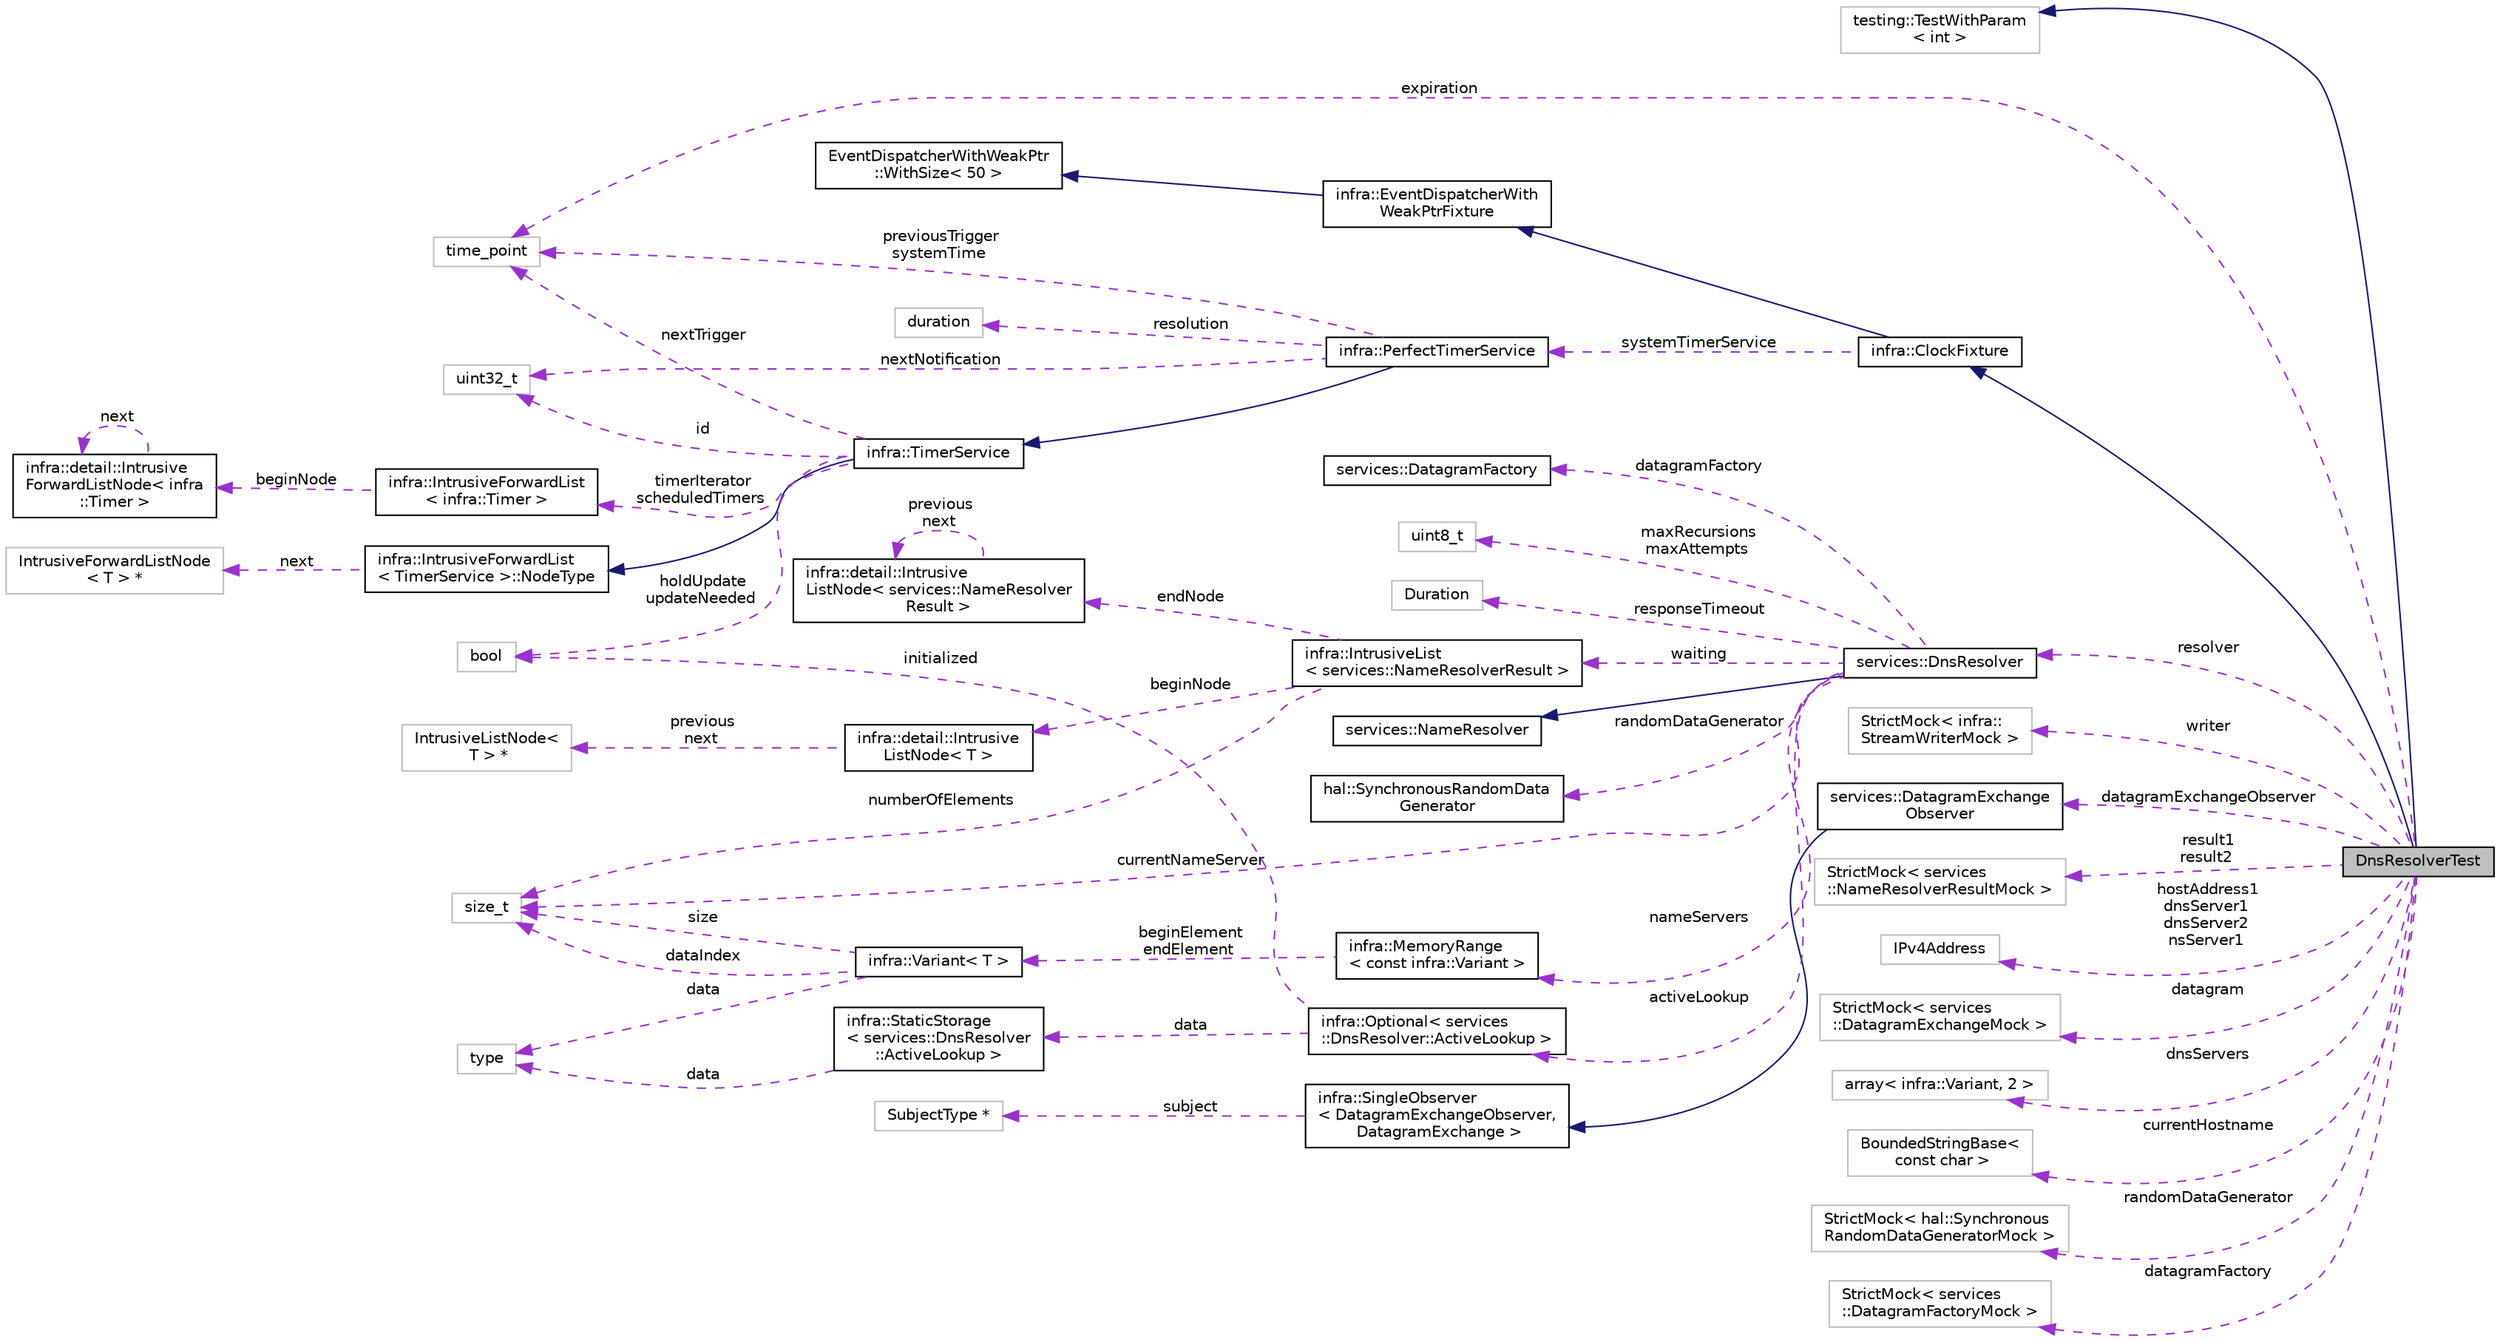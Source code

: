 digraph "DnsResolverTest"
{
 // INTERACTIVE_SVG=YES
  edge [fontname="Helvetica",fontsize="10",labelfontname="Helvetica",labelfontsize="10"];
  node [fontname="Helvetica",fontsize="10",shape=record];
  rankdir="LR";
  Node7 [label="DnsResolverTest",height=0.2,width=0.4,color="black", fillcolor="grey75", style="filled", fontcolor="black"];
  Node8 -> Node7 [dir="back",color="midnightblue",fontsize="10",style="solid",fontname="Helvetica"];
  Node8 [label="testing::TestWithParam\l\< int \>",height=0.2,width=0.4,color="grey75", fillcolor="white", style="filled"];
  Node9 -> Node7 [dir="back",color="midnightblue",fontsize="10",style="solid",fontname="Helvetica"];
  Node9 [label="infra::ClockFixture",height=0.2,width=0.4,color="black", fillcolor="white", style="filled",URL="$d1/d73/classinfra_1_1_clock_fixture.html"];
  Node10 -> Node9 [dir="back",color="midnightblue",fontsize="10",style="solid",fontname="Helvetica"];
  Node10 [label="infra::EventDispatcherWith\lWeakPtrFixture",height=0.2,width=0.4,color="black", fillcolor="white", style="filled",URL="$d5/d37/classinfra_1_1_event_dispatcher_with_weak_ptr_fixture.html"];
  Node11 -> Node10 [dir="back",color="midnightblue",fontsize="10",style="solid",fontname="Helvetica"];
  Node11 [label="EventDispatcherWithWeakPtr\l::WithSize\< 50 \>",height=0.2,width=0.4,color="black", fillcolor="white", style="filled",URL="$db/da8/classinfra_1_1_event_dispatcher_with_weak_ptr_1_1_with_size.html"];
  Node12 -> Node9 [dir="back",color="darkorchid3",fontsize="10",style="dashed",label=" systemTimerService" ,fontname="Helvetica"];
  Node12 [label="infra::PerfectTimerService",height=0.2,width=0.4,color="black", fillcolor="white", style="filled",URL="$d6/d35/classinfra_1_1_perfect_timer_service.html"];
  Node13 -> Node12 [dir="back",color="midnightblue",fontsize="10",style="solid",fontname="Helvetica"];
  Node13 [label="infra::TimerService",height=0.2,width=0.4,color="black", fillcolor="white", style="filled",URL="$da/def/classinfra_1_1_timer_service.html"];
  Node14 -> Node13 [dir="back",color="midnightblue",fontsize="10",style="solid",fontname="Helvetica"];
  Node14 [label="infra::IntrusiveForwardList\l\< TimerService \>::NodeType",height=0.2,width=0.4,color="black", fillcolor="white", style="filled",URL="$d7/d4a/classinfra_1_1detail_1_1_intrusive_forward_list_node.html"];
  Node15 -> Node14 [dir="back",color="darkorchid3",fontsize="10",style="dashed",label=" next" ,fontname="Helvetica"];
  Node15 [label="IntrusiveForwardListNode\l\< T \> *",height=0.2,width=0.4,color="grey75", fillcolor="white", style="filled"];
  Node16 -> Node13 [dir="back",color="darkorchid3",fontsize="10",style="dashed",label=" nextTrigger" ,fontname="Helvetica"];
  Node16 [label="time_point",height=0.2,width=0.4,color="grey75", fillcolor="white", style="filled"];
  Node17 -> Node13 [dir="back",color="darkorchid3",fontsize="10",style="dashed",label=" timerIterator\nscheduledTimers" ,fontname="Helvetica"];
  Node17 [label="infra::IntrusiveForwardList\l\< infra::Timer \>",height=0.2,width=0.4,color="black", fillcolor="white", style="filled",URL="$d3/d66/classinfra_1_1_intrusive_forward_list.html"];
  Node18 -> Node17 [dir="back",color="darkorchid3",fontsize="10",style="dashed",label=" beginNode" ,fontname="Helvetica"];
  Node18 [label="infra::detail::Intrusive\lForwardListNode\< infra\l::Timer \>",height=0.2,width=0.4,color="black", fillcolor="white", style="filled",URL="$d7/d4a/classinfra_1_1detail_1_1_intrusive_forward_list_node.html"];
  Node18 -> Node18 [dir="back",color="darkorchid3",fontsize="10",style="dashed",label=" next" ,fontname="Helvetica"];
  Node19 -> Node13 [dir="back",color="darkorchid3",fontsize="10",style="dashed",label=" id" ,fontname="Helvetica"];
  Node19 [label="uint32_t",height=0.2,width=0.4,color="grey75", fillcolor="white", style="filled"];
  Node20 -> Node13 [dir="back",color="darkorchid3",fontsize="10",style="dashed",label=" holdUpdate\nupdateNeeded" ,fontname="Helvetica"];
  Node20 [label="bool",height=0.2,width=0.4,color="grey75", fillcolor="white", style="filled"];
  Node21 -> Node12 [dir="back",color="darkorchid3",fontsize="10",style="dashed",label=" resolution" ,fontname="Helvetica"];
  Node21 [label="duration",height=0.2,width=0.4,color="grey75", fillcolor="white", style="filled"];
  Node16 -> Node12 [dir="back",color="darkorchid3",fontsize="10",style="dashed",label=" previousTrigger\nsystemTime" ,fontname="Helvetica"];
  Node19 -> Node12 [dir="back",color="darkorchid3",fontsize="10",style="dashed",label=" nextNotification" ,fontname="Helvetica"];
  Node16 -> Node7 [dir="back",color="darkorchid3",fontsize="10",style="dashed",label=" expiration" ,fontname="Helvetica"];
  Node22 -> Node7 [dir="back",color="darkorchid3",fontsize="10",style="dashed",label=" writer" ,fontname="Helvetica"];
  Node22 [label="StrictMock\< infra::\lStreamWriterMock \>",height=0.2,width=0.4,color="grey75", fillcolor="white", style="filled"];
  Node23 -> Node7 [dir="back",color="darkorchid3",fontsize="10",style="dashed",label=" datagramExchangeObserver" ,fontname="Helvetica"];
  Node23 [label="services::DatagramExchange\lObserver",height=0.2,width=0.4,color="black", fillcolor="white", style="filled",URL="$d3/d18/classservices_1_1_datagram_exchange_observer.html"];
  Node24 -> Node23 [dir="back",color="midnightblue",fontsize="10",style="solid",fontname="Helvetica"];
  Node24 [label="infra::SingleObserver\l\< DatagramExchangeObserver,\l DatagramExchange \>",height=0.2,width=0.4,color="black", fillcolor="white", style="filled",URL="$dc/d4c/classinfra_1_1_single_observer.html"];
  Node25 -> Node24 [dir="back",color="darkorchid3",fontsize="10",style="dashed",label=" subject" ,fontname="Helvetica"];
  Node25 [label="SubjectType *",height=0.2,width=0.4,color="grey75", fillcolor="white", style="filled"];
  Node26 -> Node7 [dir="back",color="darkorchid3",fontsize="10",style="dashed",label=" result1\nresult2" ,fontname="Helvetica"];
  Node26 [label="StrictMock\< services\l::NameResolverResultMock \>",height=0.2,width=0.4,color="grey75", fillcolor="white", style="filled"];
  Node27 -> Node7 [dir="back",color="darkorchid3",fontsize="10",style="dashed",label=" hostAddress1\ndnsServer1\ndnsServer2\nnsServer1" ,fontname="Helvetica"];
  Node27 [label="IPv4Address",height=0.2,width=0.4,color="grey75", fillcolor="white", style="filled"];
  Node28 -> Node7 [dir="back",color="darkorchid3",fontsize="10",style="dashed",label=" datagram" ,fontname="Helvetica"];
  Node28 [label="StrictMock\< services\l::DatagramExchangeMock \>",height=0.2,width=0.4,color="grey75", fillcolor="white", style="filled"];
  Node29 -> Node7 [dir="back",color="darkorchid3",fontsize="10",style="dashed",label=" dnsServers" ,fontname="Helvetica"];
  Node29 [label="array\< infra::Variant, 2 \>",height=0.2,width=0.4,color="grey75", fillcolor="white", style="filled"];
  Node30 -> Node7 [dir="back",color="darkorchid3",fontsize="10",style="dashed",label=" currentHostname" ,fontname="Helvetica"];
  Node30 [label="BoundedStringBase\<\l const char \>",height=0.2,width=0.4,color="grey75", fillcolor="white", style="filled"];
  Node31 -> Node7 [dir="back",color="darkorchid3",fontsize="10",style="dashed",label=" resolver" ,fontname="Helvetica"];
  Node31 [label="services::DnsResolver",height=0.2,width=0.4,color="black", fillcolor="white", style="filled",URL="$df/d62/classservices_1_1_dns_resolver.html"];
  Node32 -> Node31 [dir="back",color="midnightblue",fontsize="10",style="solid",fontname="Helvetica"];
  Node32 [label="services::NameResolver",height=0.2,width=0.4,color="black", fillcolor="white", style="filled",URL="$d0/d69/classservices_1_1_name_resolver.html"];
  Node33 -> Node31 [dir="back",color="darkorchid3",fontsize="10",style="dashed",label=" randomDataGenerator" ,fontname="Helvetica"];
  Node33 [label="hal::SynchronousRandomData\lGenerator",height=0.2,width=0.4,color="black", fillcolor="white", style="filled",URL="$de/d1a/classhal_1_1_synchronous_random_data_generator.html"];
  Node34 -> Node31 [dir="back",color="darkorchid3",fontsize="10",style="dashed",label=" nameServers" ,fontname="Helvetica"];
  Node34 [label="infra::MemoryRange\l\< const infra::Variant \>",height=0.2,width=0.4,color="black", fillcolor="white", style="filled",URL="$d0/d6d/classinfra_1_1_memory_range.html"];
  Node35 -> Node34 [dir="back",color="darkorchid3",fontsize="10",style="dashed",label=" beginElement\nendElement" ,fontname="Helvetica"];
  Node35 [label="infra::Variant\< T \>",height=0.2,width=0.4,color="black", fillcolor="white", style="filled",URL="$da/d2a/classinfra_1_1_variant.html"];
  Node36 -> Node35 [dir="back",color="darkorchid3",fontsize="10",style="dashed",label=" size" ,fontname="Helvetica"];
  Node36 [label="size_t",height=0.2,width=0.4,color="grey75", fillcolor="white", style="filled"];
  Node36 -> Node35 [dir="back",color="darkorchid3",fontsize="10",style="dashed",label=" dataIndex" ,fontname="Helvetica"];
  Node37 -> Node35 [dir="back",color="darkorchid3",fontsize="10",style="dashed",label=" data" ,fontname="Helvetica"];
  Node37 [label="type",height=0.2,width=0.4,color="grey75", fillcolor="white", style="filled"];
  Node38 -> Node31 [dir="back",color="darkorchid3",fontsize="10",style="dashed",label=" waiting" ,fontname="Helvetica"];
  Node38 [label="infra::IntrusiveList\l\< services::NameResolverResult \>",height=0.2,width=0.4,color="black", fillcolor="white", style="filled",URL="$df/da4/classinfra_1_1_intrusive_list.html"];
  Node39 -> Node38 [dir="back",color="darkorchid3",fontsize="10",style="dashed",label=" beginNode" ,fontname="Helvetica"];
  Node39 [label="infra::detail::Intrusive\lListNode\< T \>",height=0.2,width=0.4,color="black", fillcolor="white", style="filled",URL="$d7/da5/classinfra_1_1detail_1_1_intrusive_list_node.html"];
  Node40 -> Node39 [dir="back",color="darkorchid3",fontsize="10",style="dashed",label=" previous\nnext" ,fontname="Helvetica"];
  Node40 [label="IntrusiveListNode\<\l T \> *",height=0.2,width=0.4,color="grey75", fillcolor="white", style="filled"];
  Node41 -> Node38 [dir="back",color="darkorchid3",fontsize="10",style="dashed",label=" endNode" ,fontname="Helvetica"];
  Node41 [label="infra::detail::Intrusive\lListNode\< services::NameResolver\lResult \>",height=0.2,width=0.4,color="black", fillcolor="white", style="filled",URL="$d7/da5/classinfra_1_1detail_1_1_intrusive_list_node.html"];
  Node41 -> Node41 [dir="back",color="darkorchid3",fontsize="10",style="dashed",label=" previous\nnext" ,fontname="Helvetica"];
  Node36 -> Node38 [dir="back",color="darkorchid3",fontsize="10",style="dashed",label=" numberOfElements" ,fontname="Helvetica"];
  Node42 -> Node31 [dir="back",color="darkorchid3",fontsize="10",style="dashed",label=" datagramFactory" ,fontname="Helvetica"];
  Node42 [label="services::DatagramFactory",height=0.2,width=0.4,color="black", fillcolor="white", style="filled",URL="$d7/da1/classservices_1_1_datagram_factory.html"];
  Node43 -> Node31 [dir="back",color="darkorchid3",fontsize="10",style="dashed",label=" maxRecursions\nmaxAttempts" ,fontname="Helvetica"];
  Node43 [label="uint8_t",height=0.2,width=0.4,color="grey75", fillcolor="white", style="filled"];
  Node44 -> Node31 [dir="back",color="darkorchid3",fontsize="10",style="dashed",label=" responseTimeout" ,fontname="Helvetica"];
  Node44 [label="Duration",height=0.2,width=0.4,color="grey75", fillcolor="white", style="filled"];
  Node45 -> Node31 [dir="back",color="darkorchid3",fontsize="10",style="dashed",label=" activeLookup" ,fontname="Helvetica"];
  Node45 [label="infra::Optional\< services\l::DnsResolver::ActiveLookup \>",height=0.2,width=0.4,color="black", fillcolor="white", style="filled",URL="$dc/df7/classinfra_1_1_optional.html"];
  Node20 -> Node45 [dir="back",color="darkorchid3",fontsize="10",style="dashed",label=" initialized" ,fontname="Helvetica"];
  Node46 -> Node45 [dir="back",color="darkorchid3",fontsize="10",style="dashed",label=" data" ,fontname="Helvetica"];
  Node46 [label="infra::StaticStorage\l\< services::DnsResolver\l::ActiveLookup \>",height=0.2,width=0.4,color="black", fillcolor="white", style="filled",URL="$d0/d8c/classinfra_1_1_static_storage.html"];
  Node37 -> Node46 [dir="back",color="darkorchid3",fontsize="10",style="dashed",label=" data" ,fontname="Helvetica"];
  Node36 -> Node31 [dir="back",color="darkorchid3",fontsize="10",style="dashed",label=" currentNameServer" ,fontname="Helvetica"];
  Node47 -> Node7 [dir="back",color="darkorchid3",fontsize="10",style="dashed",label=" randomDataGenerator" ,fontname="Helvetica"];
  Node47 [label="StrictMock\< hal::Synchronous\lRandomDataGeneratorMock \>",height=0.2,width=0.4,color="grey75", fillcolor="white", style="filled"];
  Node48 -> Node7 [dir="back",color="darkorchid3",fontsize="10",style="dashed",label=" datagramFactory" ,fontname="Helvetica"];
  Node48 [label="StrictMock\< services\l::DatagramFactoryMock \>",height=0.2,width=0.4,color="grey75", fillcolor="white", style="filled"];
}
